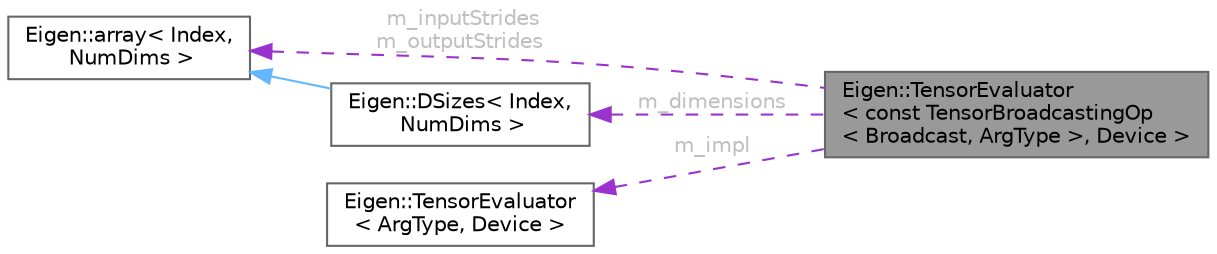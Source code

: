 digraph "Eigen::TensorEvaluator&lt; const TensorBroadcastingOp&lt; Broadcast, ArgType &gt;, Device &gt;"
{
 // LATEX_PDF_SIZE
  bgcolor="transparent";
  edge [fontname=Helvetica,fontsize=10,labelfontname=Helvetica,labelfontsize=10];
  node [fontname=Helvetica,fontsize=10,shape=box,height=0.2,width=0.4];
  rankdir="LR";
  Node1 [id="Node000001",label="Eigen::TensorEvaluator\l\< const TensorBroadcastingOp\l\< Broadcast, ArgType \>, Device \>",height=0.2,width=0.4,color="gray40", fillcolor="grey60", style="filled", fontcolor="black",tooltip=" "];
  Node2 -> Node1 [id="edge1_Node000001_Node000002",dir="back",color="darkorchid3",style="dashed",tooltip=" ",label=" m_dimensions",fontcolor="grey" ];
  Node2 [id="Node000002",label="Eigen::DSizes\< Index,\l NumDims \>",height=0.2,width=0.4,color="gray40", fillcolor="white", style="filled",URL="$struct_eigen_1_1_d_sizes.html",tooltip=" "];
  Node3 -> Node2 [id="edge2_Node000002_Node000003",dir="back",color="steelblue1",style="solid",tooltip=" "];
  Node3 [id="Node000003",label="Eigen::array\< Index,\l NumDims \>",height=0.2,width=0.4,color="gray40", fillcolor="white", style="filled",URL="$class_eigen_1_1array.html",tooltip=" "];
  Node3 -> Node1 [id="edge3_Node000001_Node000003",dir="back",color="darkorchid3",style="dashed",tooltip=" ",label=" m_inputStrides\nm_outputStrides",fontcolor="grey" ];
  Node4 -> Node1 [id="edge4_Node000001_Node000004",dir="back",color="darkorchid3",style="dashed",tooltip=" ",label=" m_impl",fontcolor="grey" ];
  Node4 [id="Node000004",label="Eigen::TensorEvaluator\l\< ArgType, Device \>",height=0.2,width=0.4,color="gray40", fillcolor="white", style="filled",URL="$struct_eigen_1_1_tensor_evaluator.html",tooltip=" "];
}
